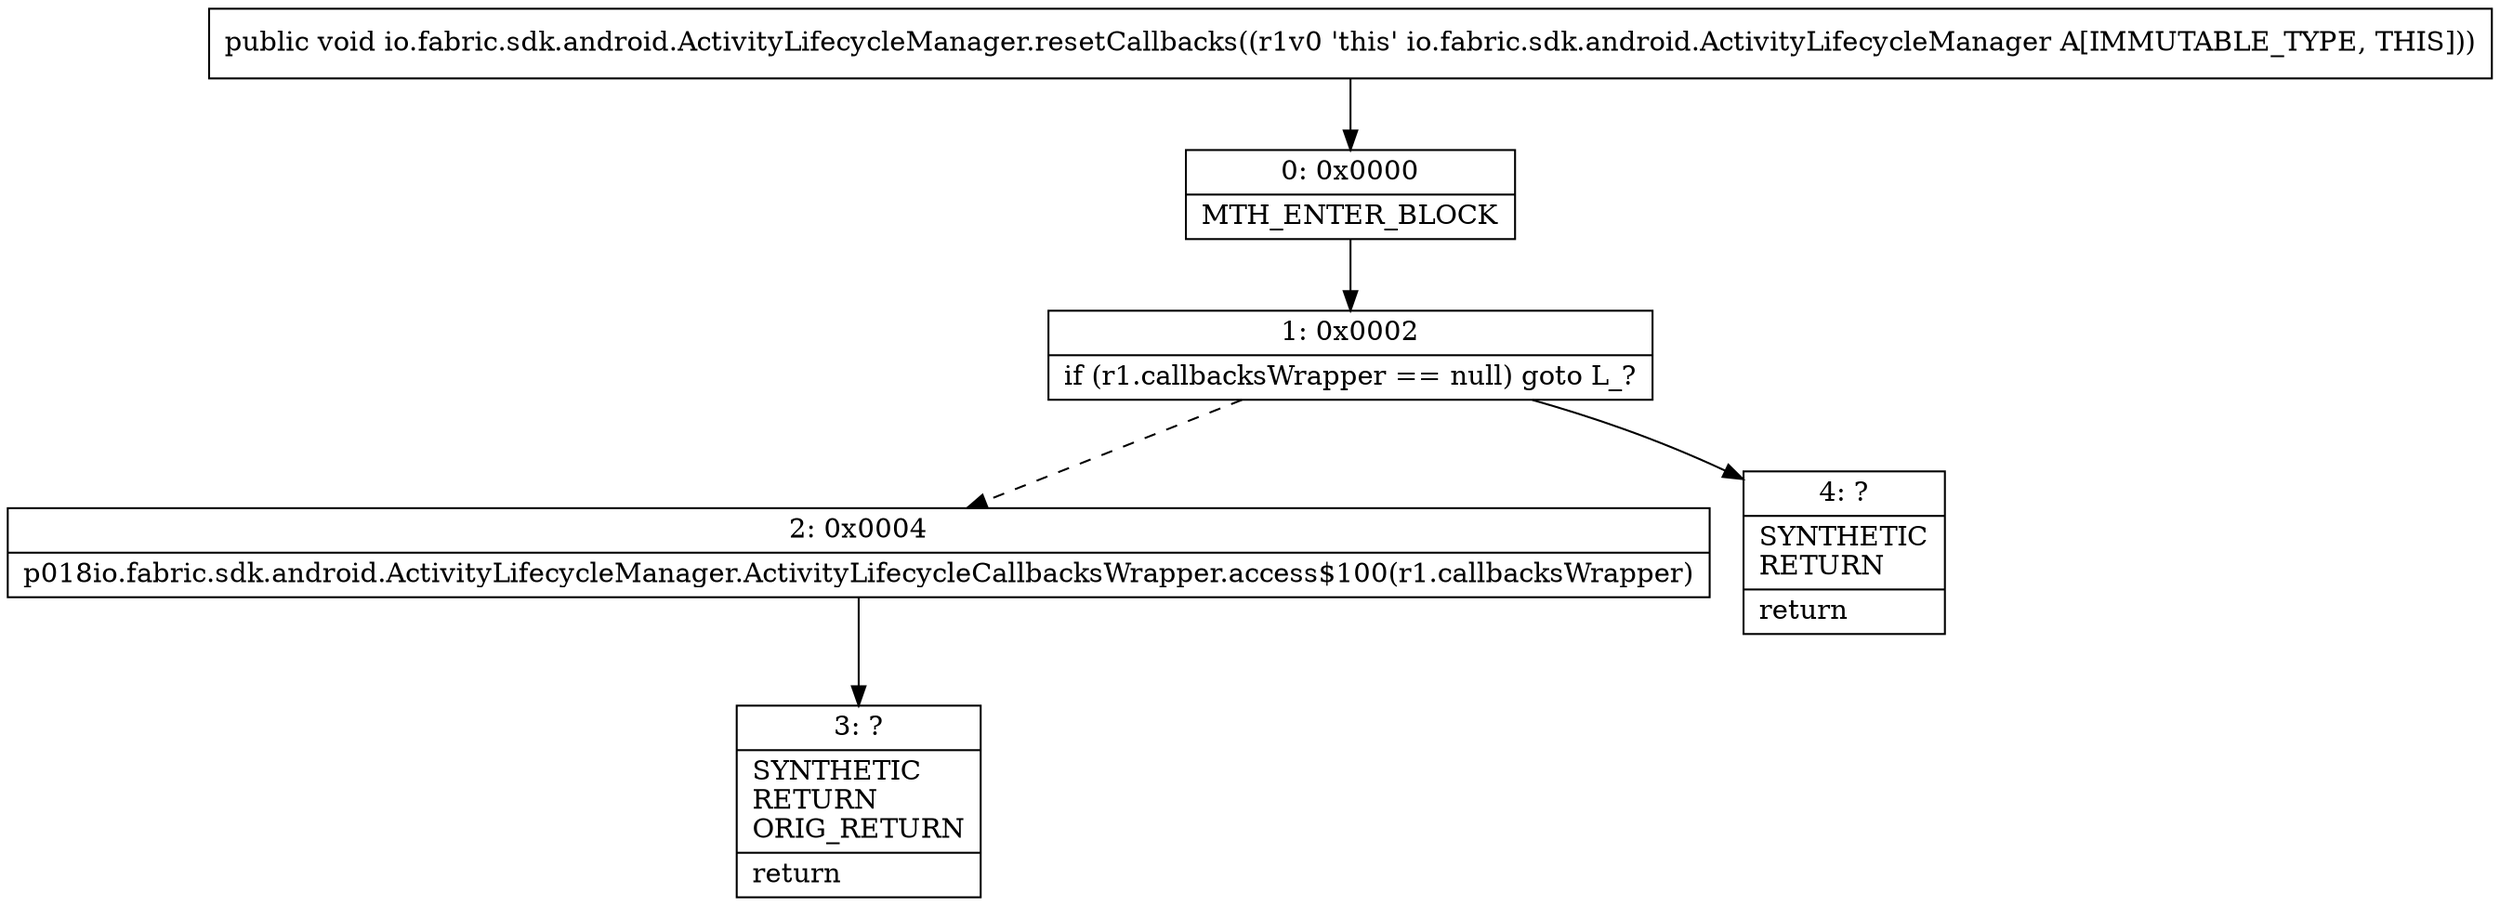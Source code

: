 digraph "CFG forio.fabric.sdk.android.ActivityLifecycleManager.resetCallbacks()V" {
Node_0 [shape=record,label="{0\:\ 0x0000|MTH_ENTER_BLOCK\l}"];
Node_1 [shape=record,label="{1\:\ 0x0002|if (r1.callbacksWrapper == null) goto L_?\l}"];
Node_2 [shape=record,label="{2\:\ 0x0004|p018io.fabric.sdk.android.ActivityLifecycleManager.ActivityLifecycleCallbacksWrapper.access$100(r1.callbacksWrapper)\l}"];
Node_3 [shape=record,label="{3\:\ ?|SYNTHETIC\lRETURN\lORIG_RETURN\l|return\l}"];
Node_4 [shape=record,label="{4\:\ ?|SYNTHETIC\lRETURN\l|return\l}"];
MethodNode[shape=record,label="{public void io.fabric.sdk.android.ActivityLifecycleManager.resetCallbacks((r1v0 'this' io.fabric.sdk.android.ActivityLifecycleManager A[IMMUTABLE_TYPE, THIS])) }"];
MethodNode -> Node_0;
Node_0 -> Node_1;
Node_1 -> Node_2[style=dashed];
Node_1 -> Node_4;
Node_2 -> Node_3;
}

